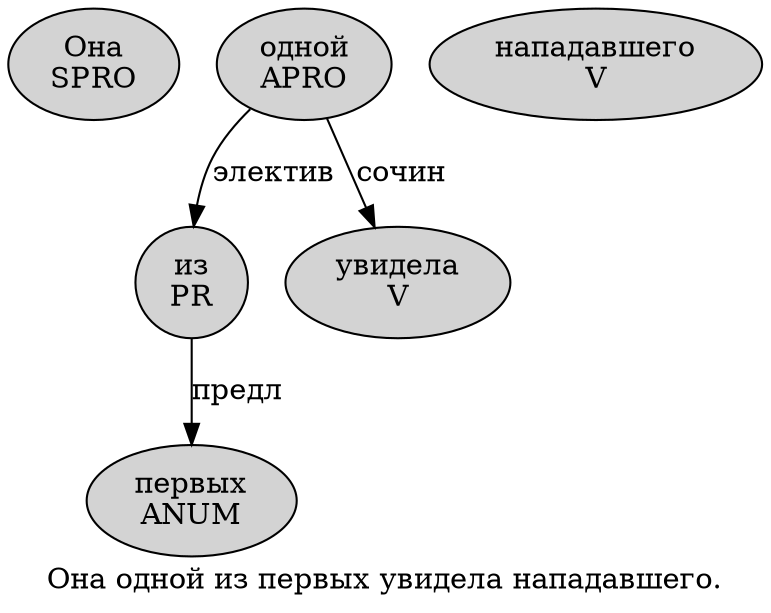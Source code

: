 digraph SENTENCE_1012 {
	graph [label="Она одной из первых увидела нападавшего."]
	node [style=filled]
		0 [label="Она
SPRO" color="" fillcolor=lightgray penwidth=1 shape=ellipse]
		1 [label="одной
APRO" color="" fillcolor=lightgray penwidth=1 shape=ellipse]
		2 [label="из
PR" color="" fillcolor=lightgray penwidth=1 shape=ellipse]
		3 [label="первых
ANUM" color="" fillcolor=lightgray penwidth=1 shape=ellipse]
		4 [label="увидела
V" color="" fillcolor=lightgray penwidth=1 shape=ellipse]
		5 [label="нападавшего
V" color="" fillcolor=lightgray penwidth=1 shape=ellipse]
			1 -> 2 [label="электив"]
			1 -> 4 [label="сочин"]
			2 -> 3 [label="предл"]
}